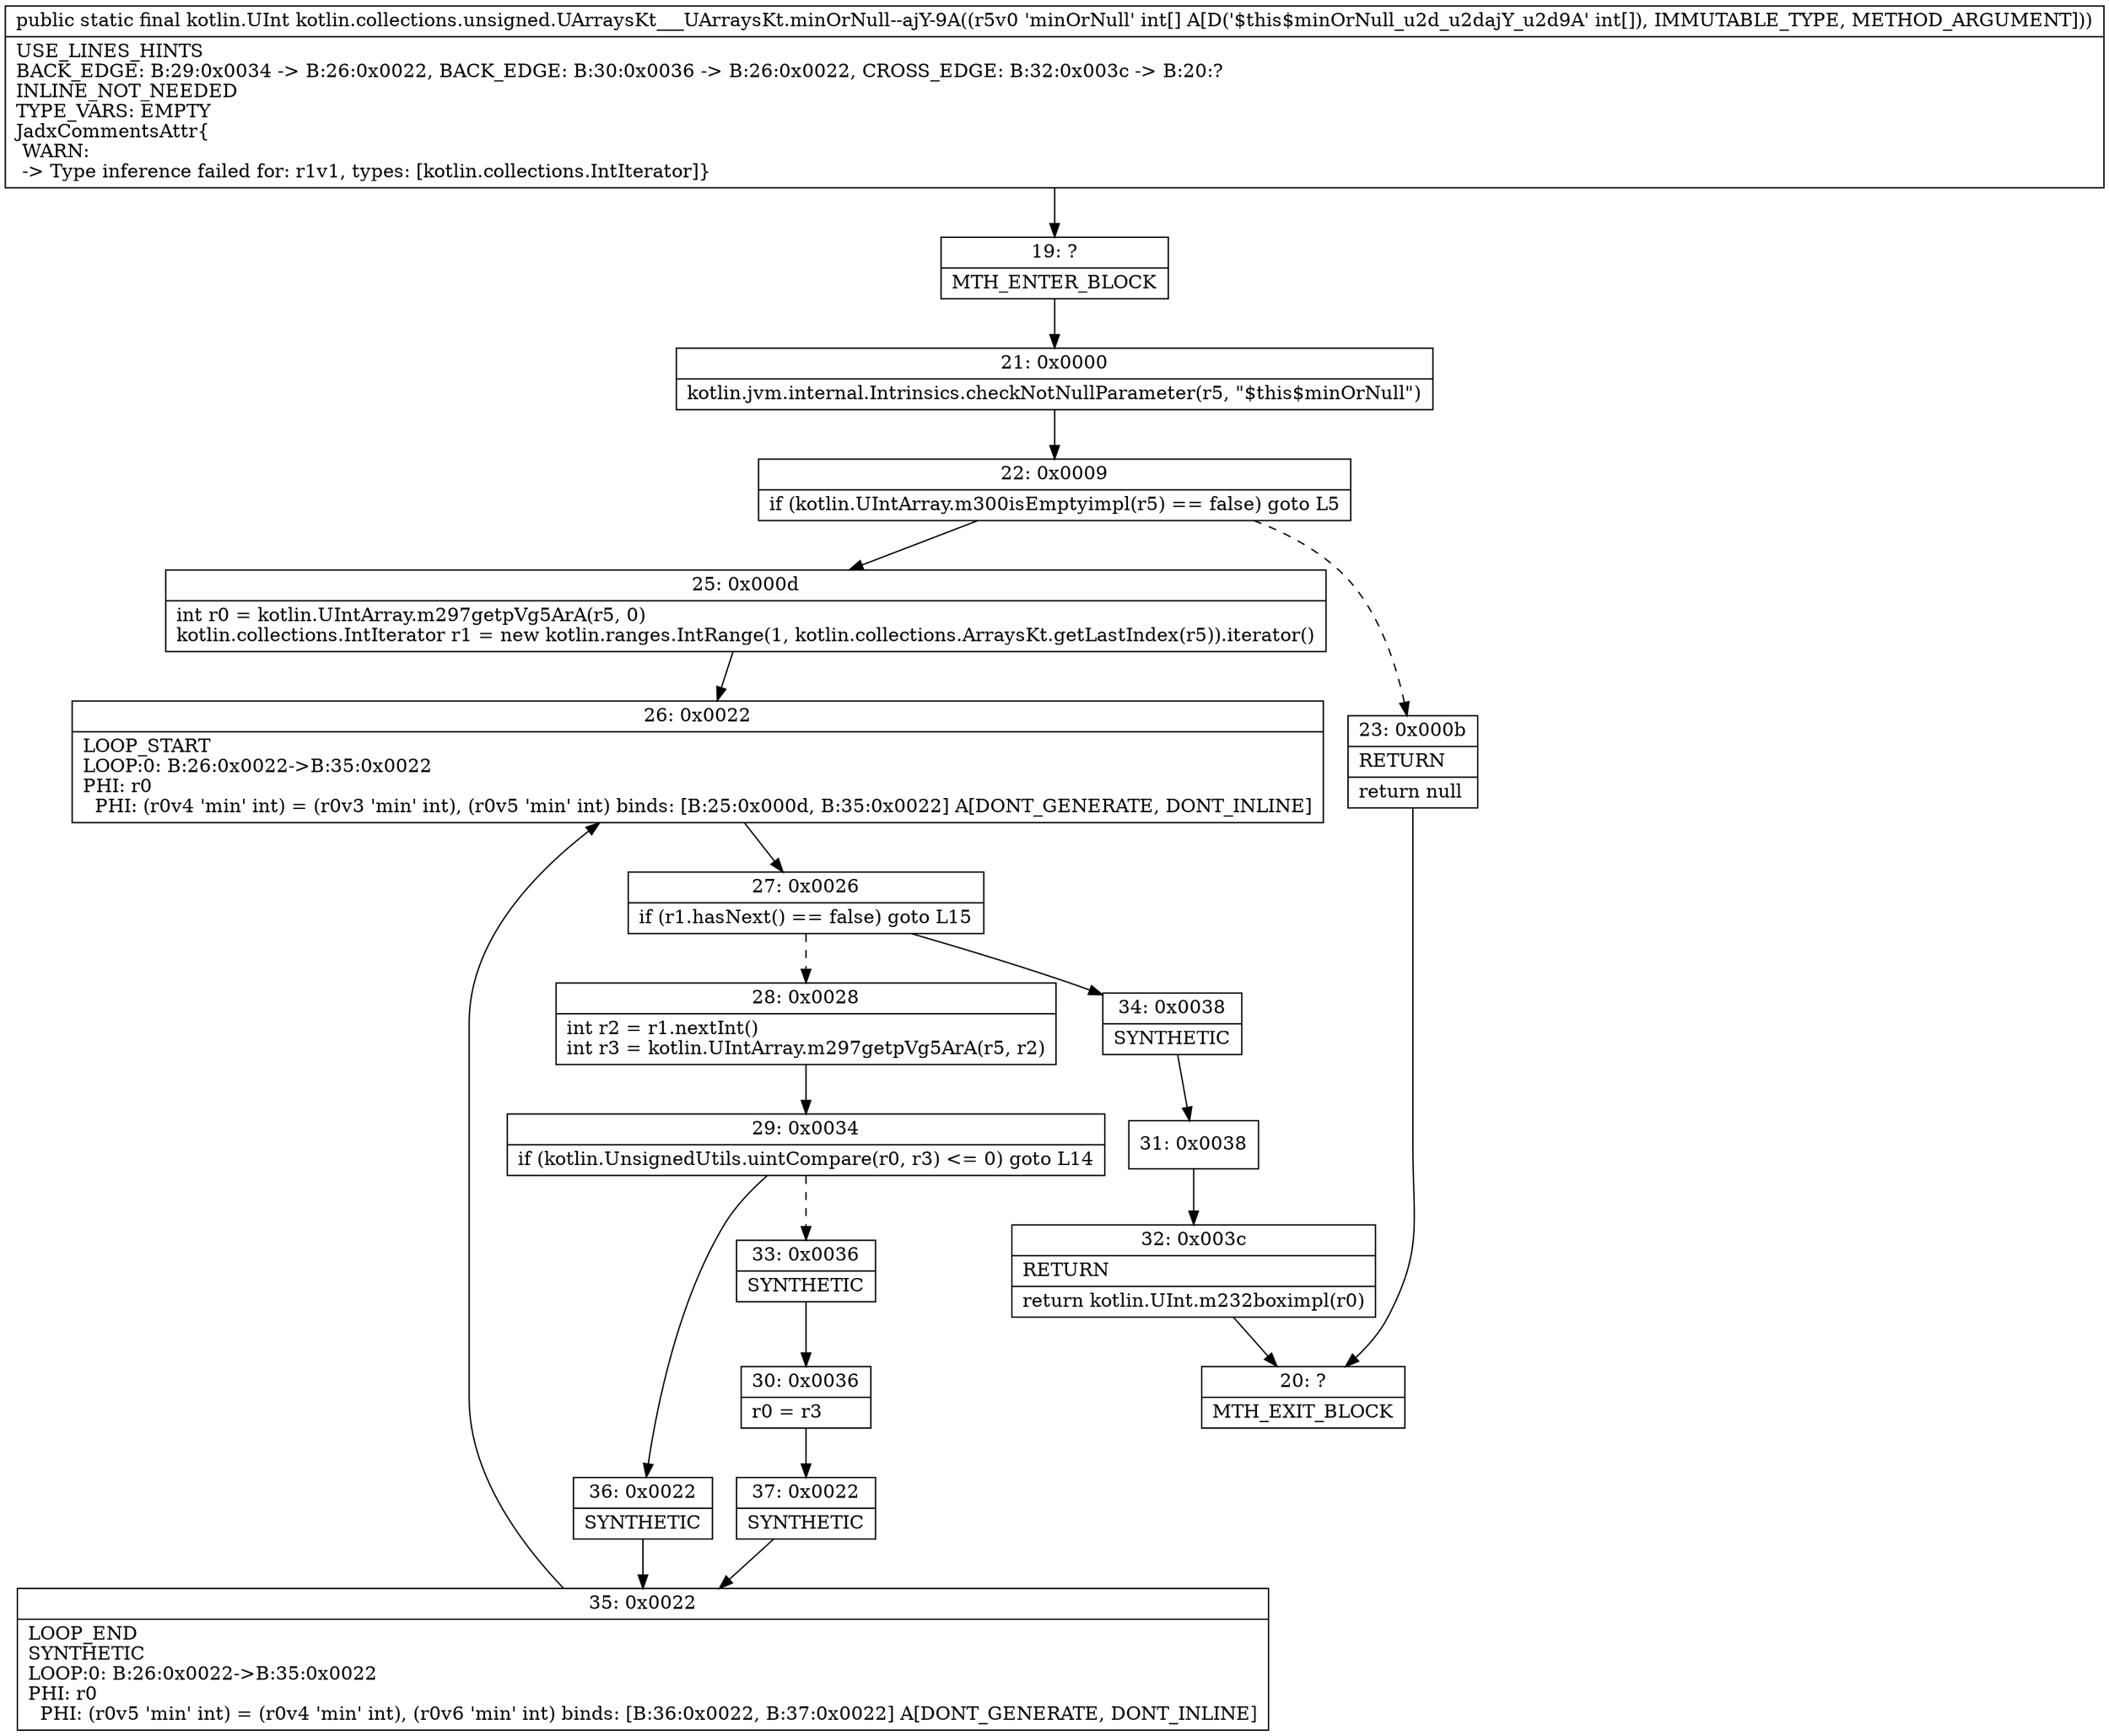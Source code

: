 digraph "CFG forkotlin.collections.unsigned.UArraysKt___UArraysKt.minOrNull\-\-ajY\-9A([I)Lkotlin\/UInt;" {
Node_19 [shape=record,label="{19\:\ ?|MTH_ENTER_BLOCK\l}"];
Node_21 [shape=record,label="{21\:\ 0x0000|kotlin.jvm.internal.Intrinsics.checkNotNullParameter(r5, \"$this$minOrNull\")\l}"];
Node_22 [shape=record,label="{22\:\ 0x0009|if (kotlin.UIntArray.m300isEmptyimpl(r5) == false) goto L5\l}"];
Node_23 [shape=record,label="{23\:\ 0x000b|RETURN\l|return null\l}"];
Node_20 [shape=record,label="{20\:\ ?|MTH_EXIT_BLOCK\l}"];
Node_25 [shape=record,label="{25\:\ 0x000d|int r0 = kotlin.UIntArray.m297getpVg5ArA(r5, 0)\lkotlin.collections.IntIterator r1 = new kotlin.ranges.IntRange(1, kotlin.collections.ArraysKt.getLastIndex(r5)).iterator()\l}"];
Node_26 [shape=record,label="{26\:\ 0x0022|LOOP_START\lLOOP:0: B:26:0x0022\-\>B:35:0x0022\lPHI: r0 \l  PHI: (r0v4 'min' int) = (r0v3 'min' int), (r0v5 'min' int) binds: [B:25:0x000d, B:35:0x0022] A[DONT_GENERATE, DONT_INLINE]\l}"];
Node_27 [shape=record,label="{27\:\ 0x0026|if (r1.hasNext() == false) goto L15\l}"];
Node_28 [shape=record,label="{28\:\ 0x0028|int r2 = r1.nextInt()\lint r3 = kotlin.UIntArray.m297getpVg5ArA(r5, r2)\l}"];
Node_29 [shape=record,label="{29\:\ 0x0034|if (kotlin.UnsignedUtils.uintCompare(r0, r3) \<= 0) goto L14\l}"];
Node_33 [shape=record,label="{33\:\ 0x0036|SYNTHETIC\l}"];
Node_30 [shape=record,label="{30\:\ 0x0036|r0 = r3\l}"];
Node_37 [shape=record,label="{37\:\ 0x0022|SYNTHETIC\l}"];
Node_35 [shape=record,label="{35\:\ 0x0022|LOOP_END\lSYNTHETIC\lLOOP:0: B:26:0x0022\-\>B:35:0x0022\lPHI: r0 \l  PHI: (r0v5 'min' int) = (r0v4 'min' int), (r0v6 'min' int) binds: [B:36:0x0022, B:37:0x0022] A[DONT_GENERATE, DONT_INLINE]\l}"];
Node_36 [shape=record,label="{36\:\ 0x0022|SYNTHETIC\l}"];
Node_34 [shape=record,label="{34\:\ 0x0038|SYNTHETIC\l}"];
Node_31 [shape=record,label="{31\:\ 0x0038}"];
Node_32 [shape=record,label="{32\:\ 0x003c|RETURN\l|return kotlin.UInt.m232boximpl(r0)\l}"];
MethodNode[shape=record,label="{public static final kotlin.UInt kotlin.collections.unsigned.UArraysKt___UArraysKt.minOrNull\-\-ajY\-9A((r5v0 'minOrNull' int[] A[D('$this$minOrNull_u2d_u2dajY_u2d9A' int[]), IMMUTABLE_TYPE, METHOD_ARGUMENT]))  | USE_LINES_HINTS\lBACK_EDGE: B:29:0x0034 \-\> B:26:0x0022, BACK_EDGE: B:30:0x0036 \-\> B:26:0x0022, CROSS_EDGE: B:32:0x003c \-\> B:20:?\lINLINE_NOT_NEEDED\lTYPE_VARS: EMPTY\lJadxCommentsAttr\{\l WARN: \l \-\> Type inference failed for: r1v1, types: [kotlin.collections.IntIterator]\}\l}"];
MethodNode -> Node_19;Node_19 -> Node_21;
Node_21 -> Node_22;
Node_22 -> Node_23[style=dashed];
Node_22 -> Node_25;
Node_23 -> Node_20;
Node_25 -> Node_26;
Node_26 -> Node_27;
Node_27 -> Node_28[style=dashed];
Node_27 -> Node_34;
Node_28 -> Node_29;
Node_29 -> Node_33[style=dashed];
Node_29 -> Node_36;
Node_33 -> Node_30;
Node_30 -> Node_37;
Node_37 -> Node_35;
Node_35 -> Node_26;
Node_36 -> Node_35;
Node_34 -> Node_31;
Node_31 -> Node_32;
Node_32 -> Node_20;
}

